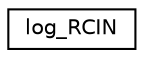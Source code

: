 digraph "Graphical Class Hierarchy"
{
 // INTERACTIVE_SVG=YES
  edge [fontname="Helvetica",fontsize="10",labelfontname="Helvetica",labelfontsize="10"];
  node [fontname="Helvetica",fontsize="10",shape=record];
  rankdir="LR";
  Node1 [label="log_RCIN",height=0.2,width=0.4,color="black", fillcolor="white", style="filled",URL="$structlog__RCIN.html"];
}
